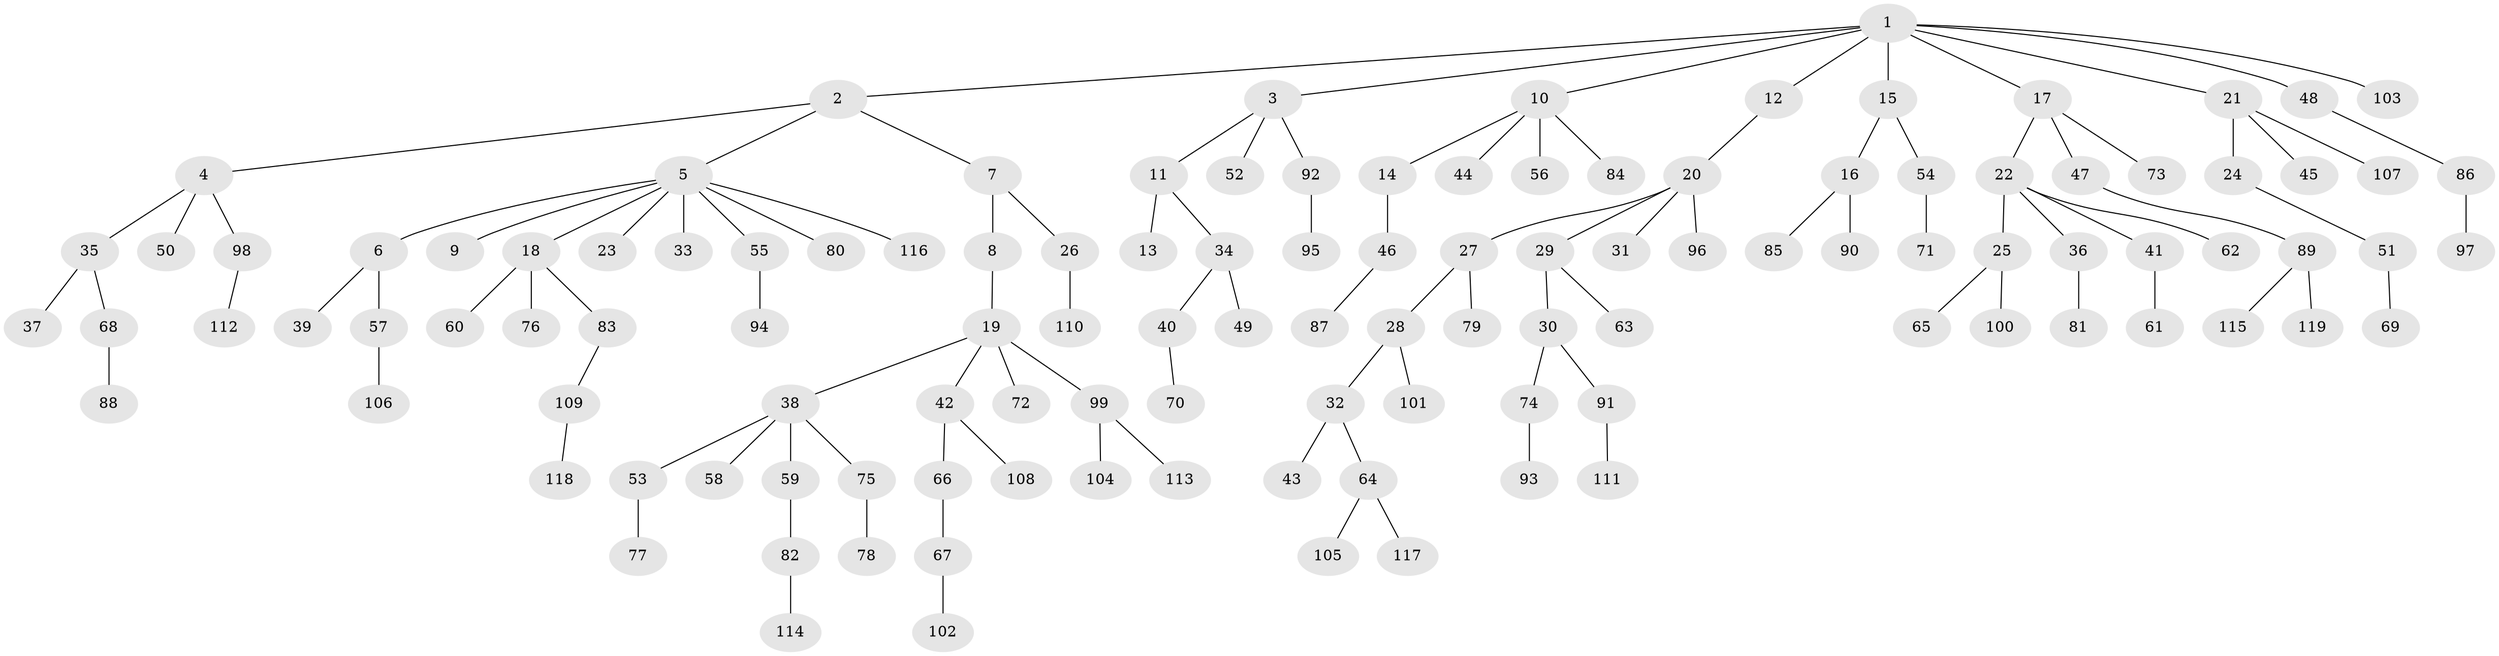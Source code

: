// coarse degree distribution, {9: 0.012048192771084338, 6: 0.012048192771084338, 5: 0.024096385542168676, 8: 0.012048192771084338, 2: 0.25301204819277107, 3: 0.08433734939759036, 4: 0.07228915662650602, 1: 0.5301204819277109}
// Generated by graph-tools (version 1.1) at 2025/24/03/03/25 07:24:08]
// undirected, 119 vertices, 118 edges
graph export_dot {
graph [start="1"]
  node [color=gray90,style=filled];
  1;
  2;
  3;
  4;
  5;
  6;
  7;
  8;
  9;
  10;
  11;
  12;
  13;
  14;
  15;
  16;
  17;
  18;
  19;
  20;
  21;
  22;
  23;
  24;
  25;
  26;
  27;
  28;
  29;
  30;
  31;
  32;
  33;
  34;
  35;
  36;
  37;
  38;
  39;
  40;
  41;
  42;
  43;
  44;
  45;
  46;
  47;
  48;
  49;
  50;
  51;
  52;
  53;
  54;
  55;
  56;
  57;
  58;
  59;
  60;
  61;
  62;
  63;
  64;
  65;
  66;
  67;
  68;
  69;
  70;
  71;
  72;
  73;
  74;
  75;
  76;
  77;
  78;
  79;
  80;
  81;
  82;
  83;
  84;
  85;
  86;
  87;
  88;
  89;
  90;
  91;
  92;
  93;
  94;
  95;
  96;
  97;
  98;
  99;
  100;
  101;
  102;
  103;
  104;
  105;
  106;
  107;
  108;
  109;
  110;
  111;
  112;
  113;
  114;
  115;
  116;
  117;
  118;
  119;
  1 -- 2;
  1 -- 3;
  1 -- 10;
  1 -- 12;
  1 -- 15;
  1 -- 17;
  1 -- 21;
  1 -- 48;
  1 -- 103;
  2 -- 4;
  2 -- 5;
  2 -- 7;
  3 -- 11;
  3 -- 52;
  3 -- 92;
  4 -- 35;
  4 -- 50;
  4 -- 98;
  5 -- 6;
  5 -- 9;
  5 -- 18;
  5 -- 23;
  5 -- 33;
  5 -- 55;
  5 -- 80;
  5 -- 116;
  6 -- 39;
  6 -- 57;
  7 -- 8;
  7 -- 26;
  8 -- 19;
  10 -- 14;
  10 -- 44;
  10 -- 56;
  10 -- 84;
  11 -- 13;
  11 -- 34;
  12 -- 20;
  14 -- 46;
  15 -- 16;
  15 -- 54;
  16 -- 85;
  16 -- 90;
  17 -- 22;
  17 -- 47;
  17 -- 73;
  18 -- 60;
  18 -- 76;
  18 -- 83;
  19 -- 38;
  19 -- 42;
  19 -- 72;
  19 -- 99;
  20 -- 27;
  20 -- 29;
  20 -- 31;
  20 -- 96;
  21 -- 24;
  21 -- 45;
  21 -- 107;
  22 -- 25;
  22 -- 36;
  22 -- 41;
  22 -- 62;
  24 -- 51;
  25 -- 65;
  25 -- 100;
  26 -- 110;
  27 -- 28;
  27 -- 79;
  28 -- 32;
  28 -- 101;
  29 -- 30;
  29 -- 63;
  30 -- 74;
  30 -- 91;
  32 -- 43;
  32 -- 64;
  34 -- 40;
  34 -- 49;
  35 -- 37;
  35 -- 68;
  36 -- 81;
  38 -- 53;
  38 -- 58;
  38 -- 59;
  38 -- 75;
  40 -- 70;
  41 -- 61;
  42 -- 66;
  42 -- 108;
  46 -- 87;
  47 -- 89;
  48 -- 86;
  51 -- 69;
  53 -- 77;
  54 -- 71;
  55 -- 94;
  57 -- 106;
  59 -- 82;
  64 -- 105;
  64 -- 117;
  66 -- 67;
  67 -- 102;
  68 -- 88;
  74 -- 93;
  75 -- 78;
  82 -- 114;
  83 -- 109;
  86 -- 97;
  89 -- 115;
  89 -- 119;
  91 -- 111;
  92 -- 95;
  98 -- 112;
  99 -- 104;
  99 -- 113;
  109 -- 118;
}
